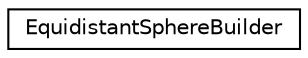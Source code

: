 digraph "Graphical Class Hierarchy"
{
 // LATEX_PDF_SIZE
  edge [fontname="Helvetica",fontsize="10",labelfontname="Helvetica",labelfontsize="10"];
  node [fontname="Helvetica",fontsize="10",shape=record];
  rankdir="LR";
  Node0 [label="EquidistantSphereBuilder",height=0.2,width=0.4,color="black", fillcolor="white", style="filled",URL="$class_equidistant_sphere_builder.html",tooltip=" "];
}
